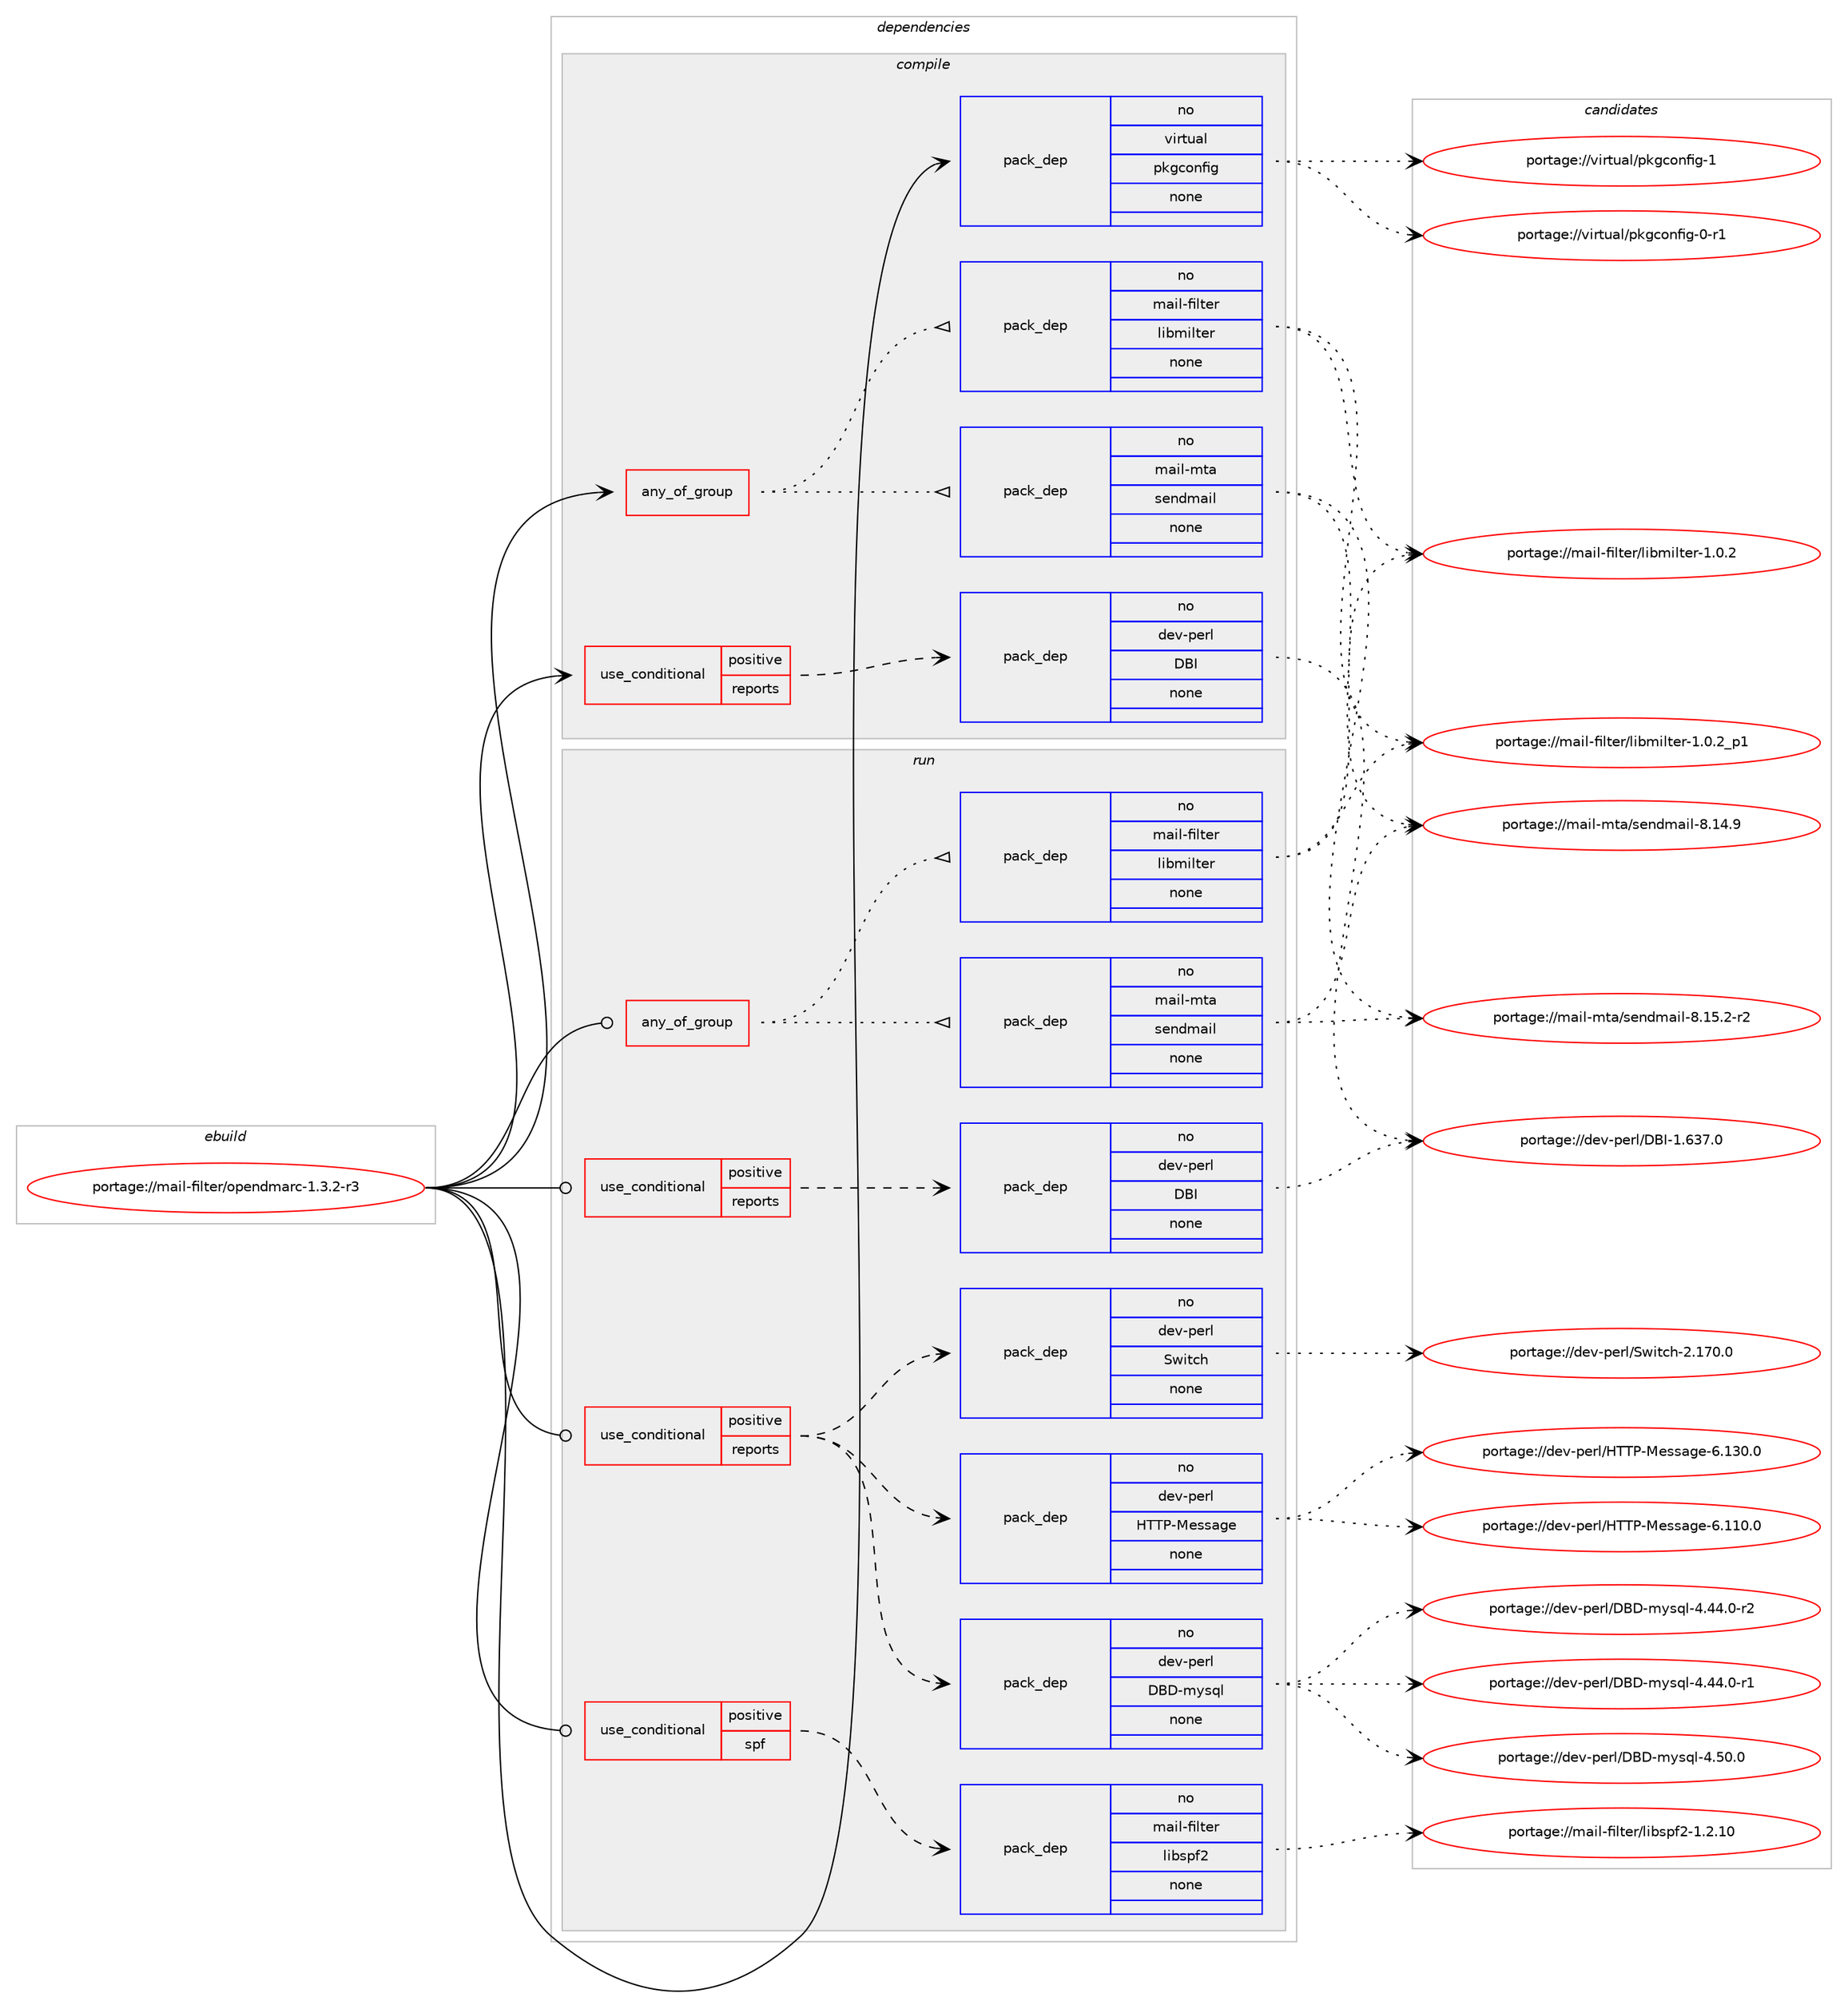 digraph prolog {

# *************
# Graph options
# *************

newrank=true;
concentrate=true;
compound=true;
graph [rankdir=LR,fontname=Helvetica,fontsize=10,ranksep=1.5];#, ranksep=2.5, nodesep=0.2];
edge  [arrowhead=vee];
node  [fontname=Helvetica,fontsize=10];

# **********
# The ebuild
# **********

subgraph cluster_leftcol {
color=gray;
rank=same;
label=<<i>ebuild</i>>;
id [label="portage://mail-filter/opendmarc-1.3.2-r3", color=red, width=4, href="../mail-filter/opendmarc-1.3.2-r3.svg"];
}

# ****************
# The dependencies
# ****************

subgraph cluster_midcol {
color=gray;
label=<<i>dependencies</i>>;
subgraph cluster_compile {
fillcolor="#eeeeee";
style=filled;
label=<<i>compile</i>>;
subgraph any3387 {
dependency233553 [label=<<TABLE BORDER="0" CELLBORDER="1" CELLSPACING="0" CELLPADDING="4"><TR><TD CELLPADDING="10">any_of_group</TD></TR></TABLE>>, shape=none, color=red];subgraph pack176611 {
dependency233554 [label=<<TABLE BORDER="0" CELLBORDER="1" CELLSPACING="0" CELLPADDING="4" WIDTH="220"><TR><TD ROWSPAN="6" CELLPADDING="30">pack_dep</TD></TR><TR><TD WIDTH="110">no</TD></TR><TR><TD>mail-filter</TD></TR><TR><TD>libmilter</TD></TR><TR><TD>none</TD></TR><TR><TD></TD></TR></TABLE>>, shape=none, color=blue];
}
dependency233553:e -> dependency233554:w [weight=20,style="dotted",arrowhead="oinv"];
subgraph pack176612 {
dependency233555 [label=<<TABLE BORDER="0" CELLBORDER="1" CELLSPACING="0" CELLPADDING="4" WIDTH="220"><TR><TD ROWSPAN="6" CELLPADDING="30">pack_dep</TD></TR><TR><TD WIDTH="110">no</TD></TR><TR><TD>mail-mta</TD></TR><TR><TD>sendmail</TD></TR><TR><TD>none</TD></TR><TR><TD></TD></TR></TABLE>>, shape=none, color=blue];
}
dependency233553:e -> dependency233555:w [weight=20,style="dotted",arrowhead="oinv"];
}
id:e -> dependency233553:w [weight=20,style="solid",arrowhead="vee"];
subgraph cond53376 {
dependency233556 [label=<<TABLE BORDER="0" CELLBORDER="1" CELLSPACING="0" CELLPADDING="4"><TR><TD ROWSPAN="3" CELLPADDING="10">use_conditional</TD></TR><TR><TD>positive</TD></TR><TR><TD>reports</TD></TR></TABLE>>, shape=none, color=red];
subgraph pack176613 {
dependency233557 [label=<<TABLE BORDER="0" CELLBORDER="1" CELLSPACING="0" CELLPADDING="4" WIDTH="220"><TR><TD ROWSPAN="6" CELLPADDING="30">pack_dep</TD></TR><TR><TD WIDTH="110">no</TD></TR><TR><TD>dev-perl</TD></TR><TR><TD>DBI</TD></TR><TR><TD>none</TD></TR><TR><TD></TD></TR></TABLE>>, shape=none, color=blue];
}
dependency233556:e -> dependency233557:w [weight=20,style="dashed",arrowhead="vee"];
}
id:e -> dependency233556:w [weight=20,style="solid",arrowhead="vee"];
subgraph pack176614 {
dependency233558 [label=<<TABLE BORDER="0" CELLBORDER="1" CELLSPACING="0" CELLPADDING="4" WIDTH="220"><TR><TD ROWSPAN="6" CELLPADDING="30">pack_dep</TD></TR><TR><TD WIDTH="110">no</TD></TR><TR><TD>virtual</TD></TR><TR><TD>pkgconfig</TD></TR><TR><TD>none</TD></TR><TR><TD></TD></TR></TABLE>>, shape=none, color=blue];
}
id:e -> dependency233558:w [weight=20,style="solid",arrowhead="vee"];
}
subgraph cluster_compileandrun {
fillcolor="#eeeeee";
style=filled;
label=<<i>compile and run</i>>;
}
subgraph cluster_run {
fillcolor="#eeeeee";
style=filled;
label=<<i>run</i>>;
subgraph any3388 {
dependency233559 [label=<<TABLE BORDER="0" CELLBORDER="1" CELLSPACING="0" CELLPADDING="4"><TR><TD CELLPADDING="10">any_of_group</TD></TR></TABLE>>, shape=none, color=red];subgraph pack176615 {
dependency233560 [label=<<TABLE BORDER="0" CELLBORDER="1" CELLSPACING="0" CELLPADDING="4" WIDTH="220"><TR><TD ROWSPAN="6" CELLPADDING="30">pack_dep</TD></TR><TR><TD WIDTH="110">no</TD></TR><TR><TD>mail-filter</TD></TR><TR><TD>libmilter</TD></TR><TR><TD>none</TD></TR><TR><TD></TD></TR></TABLE>>, shape=none, color=blue];
}
dependency233559:e -> dependency233560:w [weight=20,style="dotted",arrowhead="oinv"];
subgraph pack176616 {
dependency233561 [label=<<TABLE BORDER="0" CELLBORDER="1" CELLSPACING="0" CELLPADDING="4" WIDTH="220"><TR><TD ROWSPAN="6" CELLPADDING="30">pack_dep</TD></TR><TR><TD WIDTH="110">no</TD></TR><TR><TD>mail-mta</TD></TR><TR><TD>sendmail</TD></TR><TR><TD>none</TD></TR><TR><TD></TD></TR></TABLE>>, shape=none, color=blue];
}
dependency233559:e -> dependency233561:w [weight=20,style="dotted",arrowhead="oinv"];
}
id:e -> dependency233559:w [weight=20,style="solid",arrowhead="odot"];
subgraph cond53377 {
dependency233562 [label=<<TABLE BORDER="0" CELLBORDER="1" CELLSPACING="0" CELLPADDING="4"><TR><TD ROWSPAN="3" CELLPADDING="10">use_conditional</TD></TR><TR><TD>positive</TD></TR><TR><TD>reports</TD></TR></TABLE>>, shape=none, color=red];
subgraph pack176617 {
dependency233563 [label=<<TABLE BORDER="0" CELLBORDER="1" CELLSPACING="0" CELLPADDING="4" WIDTH="220"><TR><TD ROWSPAN="6" CELLPADDING="30">pack_dep</TD></TR><TR><TD WIDTH="110">no</TD></TR><TR><TD>dev-perl</TD></TR><TR><TD>DBD-mysql</TD></TR><TR><TD>none</TD></TR><TR><TD></TD></TR></TABLE>>, shape=none, color=blue];
}
dependency233562:e -> dependency233563:w [weight=20,style="dashed",arrowhead="vee"];
subgraph pack176618 {
dependency233564 [label=<<TABLE BORDER="0" CELLBORDER="1" CELLSPACING="0" CELLPADDING="4" WIDTH="220"><TR><TD ROWSPAN="6" CELLPADDING="30">pack_dep</TD></TR><TR><TD WIDTH="110">no</TD></TR><TR><TD>dev-perl</TD></TR><TR><TD>HTTP-Message</TD></TR><TR><TD>none</TD></TR><TR><TD></TD></TR></TABLE>>, shape=none, color=blue];
}
dependency233562:e -> dependency233564:w [weight=20,style="dashed",arrowhead="vee"];
subgraph pack176619 {
dependency233565 [label=<<TABLE BORDER="0" CELLBORDER="1" CELLSPACING="0" CELLPADDING="4" WIDTH="220"><TR><TD ROWSPAN="6" CELLPADDING="30">pack_dep</TD></TR><TR><TD WIDTH="110">no</TD></TR><TR><TD>dev-perl</TD></TR><TR><TD>Switch</TD></TR><TR><TD>none</TD></TR><TR><TD></TD></TR></TABLE>>, shape=none, color=blue];
}
dependency233562:e -> dependency233565:w [weight=20,style="dashed",arrowhead="vee"];
}
id:e -> dependency233562:w [weight=20,style="solid",arrowhead="odot"];
subgraph cond53378 {
dependency233566 [label=<<TABLE BORDER="0" CELLBORDER="1" CELLSPACING="0" CELLPADDING="4"><TR><TD ROWSPAN="3" CELLPADDING="10">use_conditional</TD></TR><TR><TD>positive</TD></TR><TR><TD>reports</TD></TR></TABLE>>, shape=none, color=red];
subgraph pack176620 {
dependency233567 [label=<<TABLE BORDER="0" CELLBORDER="1" CELLSPACING="0" CELLPADDING="4" WIDTH="220"><TR><TD ROWSPAN="6" CELLPADDING="30">pack_dep</TD></TR><TR><TD WIDTH="110">no</TD></TR><TR><TD>dev-perl</TD></TR><TR><TD>DBI</TD></TR><TR><TD>none</TD></TR><TR><TD></TD></TR></TABLE>>, shape=none, color=blue];
}
dependency233566:e -> dependency233567:w [weight=20,style="dashed",arrowhead="vee"];
}
id:e -> dependency233566:w [weight=20,style="solid",arrowhead="odot"];
subgraph cond53379 {
dependency233568 [label=<<TABLE BORDER="0" CELLBORDER="1" CELLSPACING="0" CELLPADDING="4"><TR><TD ROWSPAN="3" CELLPADDING="10">use_conditional</TD></TR><TR><TD>positive</TD></TR><TR><TD>spf</TD></TR></TABLE>>, shape=none, color=red];
subgraph pack176621 {
dependency233569 [label=<<TABLE BORDER="0" CELLBORDER="1" CELLSPACING="0" CELLPADDING="4" WIDTH="220"><TR><TD ROWSPAN="6" CELLPADDING="30">pack_dep</TD></TR><TR><TD WIDTH="110">no</TD></TR><TR><TD>mail-filter</TD></TR><TR><TD>libspf2</TD></TR><TR><TD>none</TD></TR><TR><TD></TD></TR></TABLE>>, shape=none, color=blue];
}
dependency233568:e -> dependency233569:w [weight=20,style="dashed",arrowhead="vee"];
}
id:e -> dependency233568:w [weight=20,style="solid",arrowhead="odot"];
}
}

# **************
# The candidates
# **************

subgraph cluster_choices {
rank=same;
color=gray;
label=<<i>candidates</i>>;

subgraph choice176611 {
color=black;
nodesep=1;
choice109971051084510210510811610111447108105981091051081161011144549464846509511249 [label="portage://mail-filter/libmilter-1.0.2_p1", color=red, width=4,href="../mail-filter/libmilter-1.0.2_p1.svg"];
choice10997105108451021051081161011144710810598109105108116101114454946484650 [label="portage://mail-filter/libmilter-1.0.2", color=red, width=4,href="../mail-filter/libmilter-1.0.2.svg"];
dependency233554:e -> choice109971051084510210510811610111447108105981091051081161011144549464846509511249:w [style=dotted,weight="100"];
dependency233554:e -> choice10997105108451021051081161011144710810598109105108116101114454946484650:w [style=dotted,weight="100"];
}
subgraph choice176612 {
color=black;
nodesep=1;
choice1099710510845109116974711510111010010997105108455646495346504511450 [label="portage://mail-mta/sendmail-8.15.2-r2", color=red, width=4,href="../mail-mta/sendmail-8.15.2-r2.svg"];
choice109971051084510911697471151011101001099710510845564649524657 [label="portage://mail-mta/sendmail-8.14.9", color=red, width=4,href="../mail-mta/sendmail-8.14.9.svg"];
dependency233555:e -> choice1099710510845109116974711510111010010997105108455646495346504511450:w [style=dotted,weight="100"];
dependency233555:e -> choice109971051084510911697471151011101001099710510845564649524657:w [style=dotted,weight="100"];
}
subgraph choice176613 {
color=black;
nodesep=1;
choice10010111845112101114108476866734549465451554648 [label="portage://dev-perl/DBI-1.637.0", color=red, width=4,href="../dev-perl/DBI-1.637.0.svg"];
dependency233557:e -> choice10010111845112101114108476866734549465451554648:w [style=dotted,weight="100"];
}
subgraph choice176614 {
color=black;
nodesep=1;
choice1181051141161179710847112107103991111101021051034549 [label="portage://virtual/pkgconfig-1", color=red, width=4,href="../virtual/pkgconfig-1.svg"];
choice11810511411611797108471121071039911111010210510345484511449 [label="portage://virtual/pkgconfig-0-r1", color=red, width=4,href="../virtual/pkgconfig-0-r1.svg"];
dependency233558:e -> choice1181051141161179710847112107103991111101021051034549:w [style=dotted,weight="100"];
dependency233558:e -> choice11810511411611797108471121071039911111010210510345484511449:w [style=dotted,weight="100"];
}
subgraph choice176615 {
color=black;
nodesep=1;
choice109971051084510210510811610111447108105981091051081161011144549464846509511249 [label="portage://mail-filter/libmilter-1.0.2_p1", color=red, width=4,href="../mail-filter/libmilter-1.0.2_p1.svg"];
choice10997105108451021051081161011144710810598109105108116101114454946484650 [label="portage://mail-filter/libmilter-1.0.2", color=red, width=4,href="../mail-filter/libmilter-1.0.2.svg"];
dependency233560:e -> choice109971051084510210510811610111447108105981091051081161011144549464846509511249:w [style=dotted,weight="100"];
dependency233560:e -> choice10997105108451021051081161011144710810598109105108116101114454946484650:w [style=dotted,weight="100"];
}
subgraph choice176616 {
color=black;
nodesep=1;
choice1099710510845109116974711510111010010997105108455646495346504511450 [label="portage://mail-mta/sendmail-8.15.2-r2", color=red, width=4,href="../mail-mta/sendmail-8.15.2-r2.svg"];
choice109971051084510911697471151011101001099710510845564649524657 [label="portage://mail-mta/sendmail-8.14.9", color=red, width=4,href="../mail-mta/sendmail-8.14.9.svg"];
dependency233561:e -> choice1099710510845109116974711510111010010997105108455646495346504511450:w [style=dotted,weight="100"];
dependency233561:e -> choice109971051084510911697471151011101001099710510845564649524657:w [style=dotted,weight="100"];
}
subgraph choice176617 {
color=black;
nodesep=1;
choice10010111845112101114108476866684510912111511310845524653484648 [label="portage://dev-perl/DBD-mysql-4.50.0", color=red, width=4,href="../dev-perl/DBD-mysql-4.50.0.svg"];
choice100101118451121011141084768666845109121115113108455246525246484511450 [label="portage://dev-perl/DBD-mysql-4.44.0-r2", color=red, width=4,href="../dev-perl/DBD-mysql-4.44.0-r2.svg"];
choice100101118451121011141084768666845109121115113108455246525246484511449 [label="portage://dev-perl/DBD-mysql-4.44.0-r1", color=red, width=4,href="../dev-perl/DBD-mysql-4.44.0-r1.svg"];
dependency233563:e -> choice10010111845112101114108476866684510912111511310845524653484648:w [style=dotted,weight="100"];
dependency233563:e -> choice100101118451121011141084768666845109121115113108455246525246484511450:w [style=dotted,weight="100"];
dependency233563:e -> choice100101118451121011141084768666845109121115113108455246525246484511449:w [style=dotted,weight="100"];
}
subgraph choice176618 {
color=black;
nodesep=1;
choice1001011184511210111410847728484804577101115115971031014554464951484648 [label="portage://dev-perl/HTTP-Message-6.130.0", color=red, width=4,href="../dev-perl/HTTP-Message-6.130.0.svg"];
choice1001011184511210111410847728484804577101115115971031014554464949484648 [label="portage://dev-perl/HTTP-Message-6.110.0", color=red, width=4,href="../dev-perl/HTTP-Message-6.110.0.svg"];
dependency233564:e -> choice1001011184511210111410847728484804577101115115971031014554464951484648:w [style=dotted,weight="100"];
dependency233564:e -> choice1001011184511210111410847728484804577101115115971031014554464949484648:w [style=dotted,weight="100"];
}
subgraph choice176619 {
color=black;
nodesep=1;
choice100101118451121011141084783119105116991044550464955484648 [label="portage://dev-perl/Switch-2.170.0", color=red, width=4,href="../dev-perl/Switch-2.170.0.svg"];
dependency233565:e -> choice100101118451121011141084783119105116991044550464955484648:w [style=dotted,weight="100"];
}
subgraph choice176620 {
color=black;
nodesep=1;
choice10010111845112101114108476866734549465451554648 [label="portage://dev-perl/DBI-1.637.0", color=red, width=4,href="../dev-perl/DBI-1.637.0.svg"];
dependency233567:e -> choice10010111845112101114108476866734549465451554648:w [style=dotted,weight="100"];
}
subgraph choice176621 {
color=black;
nodesep=1;
choice109971051084510210510811610111447108105981151121025045494650464948 [label="portage://mail-filter/libspf2-1.2.10", color=red, width=4,href="../mail-filter/libspf2-1.2.10.svg"];
dependency233569:e -> choice109971051084510210510811610111447108105981151121025045494650464948:w [style=dotted,weight="100"];
}
}

}
